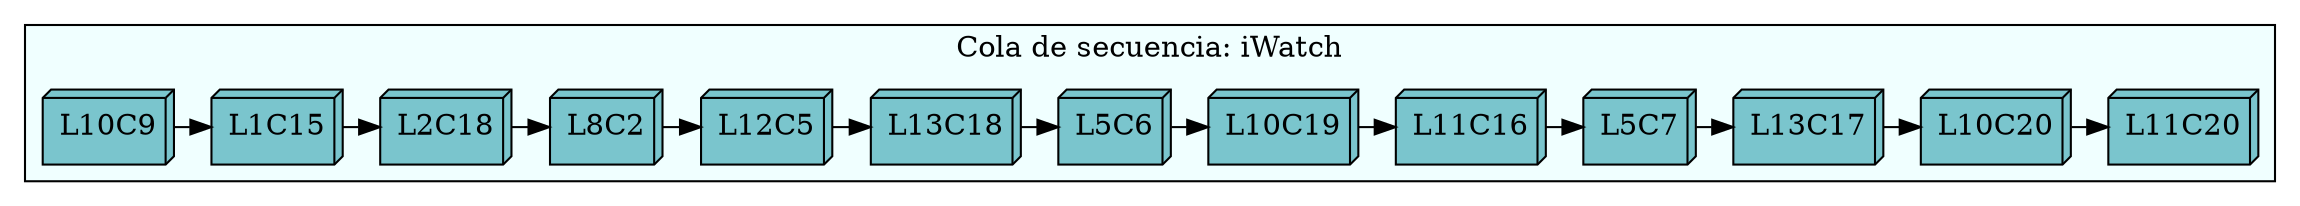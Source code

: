 
            digraph L{
            node[shape=box3d fillcolor=cadetblue3 style =filled]
        
            subgraph cluster_p{
		label="Cola de secuencia: iWatch"
		bgcolor = azure
            edge[dir = "normal"]
		L10C9[label="L10C9", fillcollor=azure]
		L1C15[label="L1C15", fillcollor=azure]
		L2C18[label="L2C18", fillcollor=azure]
		L8C2[label="L8C2", fillcollor=azure]
		L12C5[label="L12C5", fillcollor=azure]
		L13C18[label="L13C18", fillcollor=azure]
		L5C6[label="L5C6", fillcollor=azure]
		L10C19[label="L10C19", fillcollor=azure]
		L11C16[label="L11C16", fillcollor=azure]
		L5C7[label="L5C7", fillcollor=azure]
		L13C17[label="L13C17", fillcollor=azure]
		L10C20[label="L10C20", fillcollor=azure]
		L11C20[label="L11C20", fillcollor=azure]
		{rank=same; L10C9->L1C15->L2C18->L8C2->L12C5->L13C18->L5C6->L10C19->L11C16->L5C7->L13C17->L10C20->L11C20}
}
}